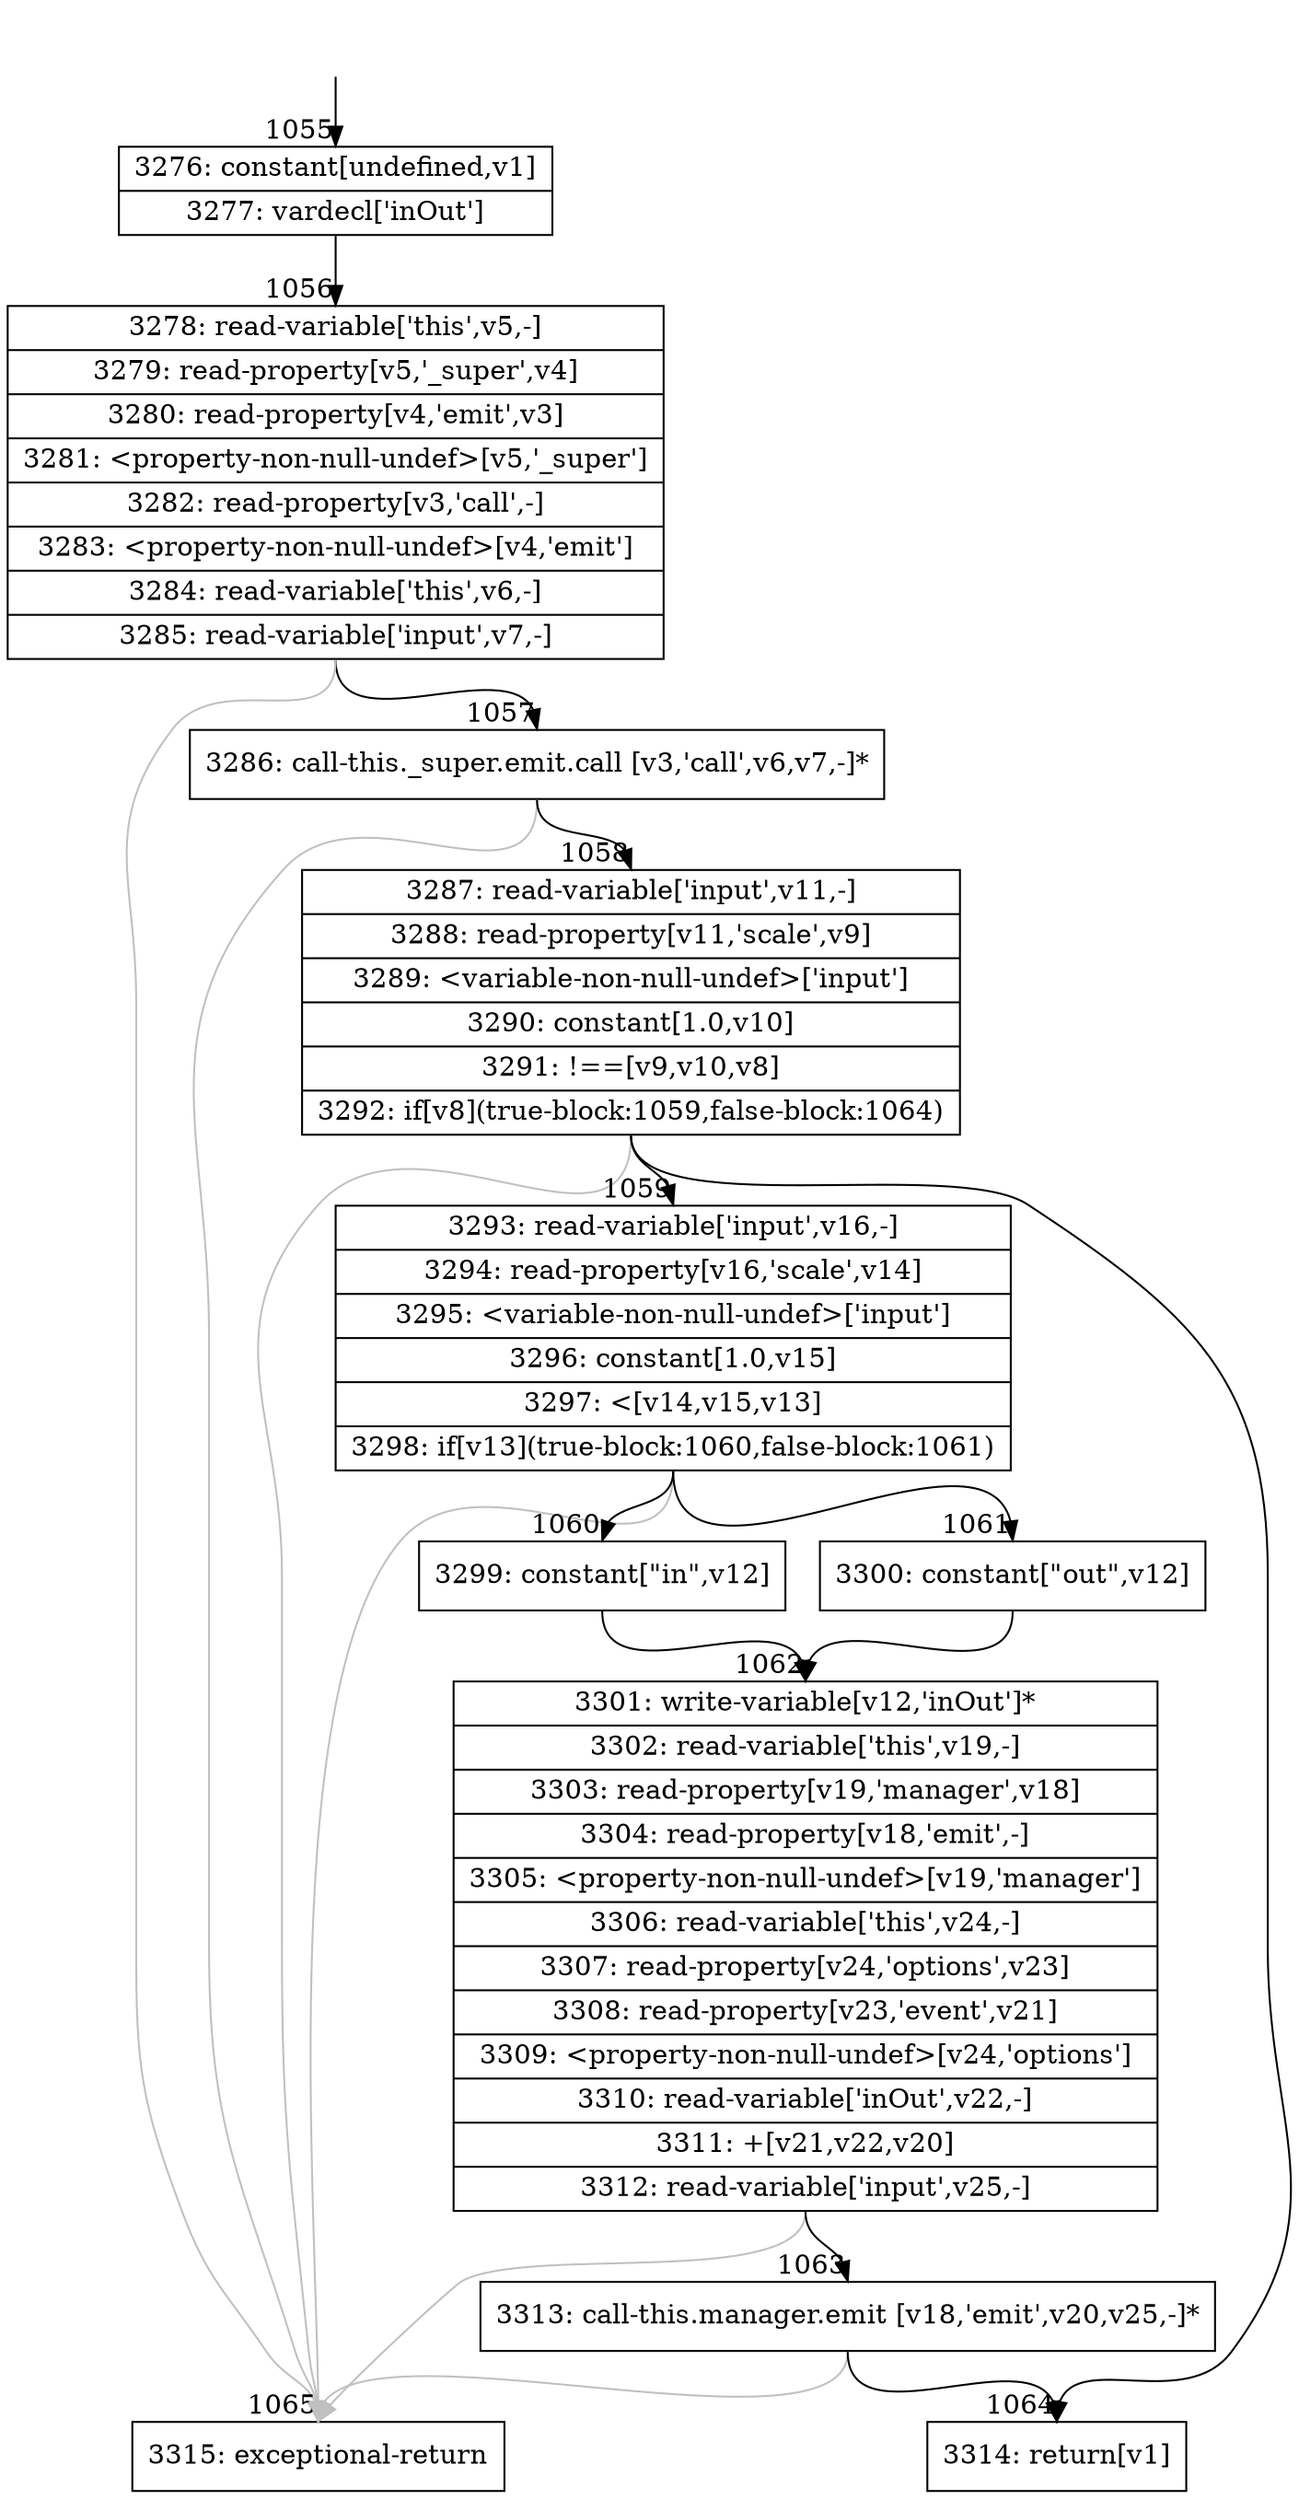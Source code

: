 digraph {
rankdir="TD"
BB_entry96[shape=none,label=""];
BB_entry96 -> BB1055 [tailport=s, headport=n, headlabel="    1055"]
BB1055 [shape=record label="{3276: constant[undefined,v1]|3277: vardecl['inOut']}" ] 
BB1055 -> BB1056 [tailport=s, headport=n, headlabel="      1056"]
BB1056 [shape=record label="{3278: read-variable['this',v5,-]|3279: read-property[v5,'_super',v4]|3280: read-property[v4,'emit',v3]|3281: \<property-non-null-undef\>[v5,'_super']|3282: read-property[v3,'call',-]|3283: \<property-non-null-undef\>[v4,'emit']|3284: read-variable['this',v6,-]|3285: read-variable['input',v7,-]}" ] 
BB1056 -> BB1057 [tailport=s, headport=n, headlabel="      1057"]
BB1056 -> BB1065 [tailport=s, headport=n, color=gray, headlabel="      1065"]
BB1057 [shape=record label="{3286: call-this._super.emit.call [v3,'call',v6,v7,-]*}" ] 
BB1057 -> BB1058 [tailport=s, headport=n, headlabel="      1058"]
BB1057 -> BB1065 [tailport=s, headport=n, color=gray]
BB1058 [shape=record label="{3287: read-variable['input',v11,-]|3288: read-property[v11,'scale',v9]|3289: \<variable-non-null-undef\>['input']|3290: constant[1.0,v10]|3291: !==[v9,v10,v8]|3292: if[v8](true-block:1059,false-block:1064)}" ] 
BB1058 -> BB1059 [tailport=s, headport=n, headlabel="      1059"]
BB1058 -> BB1064 [tailport=s, headport=n, headlabel="      1064"]
BB1058 -> BB1065 [tailport=s, headport=n, color=gray]
BB1059 [shape=record label="{3293: read-variable['input',v16,-]|3294: read-property[v16,'scale',v14]|3295: \<variable-non-null-undef\>['input']|3296: constant[1.0,v15]|3297: \<[v14,v15,v13]|3298: if[v13](true-block:1060,false-block:1061)}" ] 
BB1059 -> BB1060 [tailport=s, headport=n, headlabel="      1060"]
BB1059 -> BB1061 [tailport=s, headport=n, headlabel="      1061"]
BB1059 -> BB1065 [tailport=s, headport=n, color=gray]
BB1060 [shape=record label="{3299: constant[\"in\",v12]}" ] 
BB1060 -> BB1062 [tailport=s, headport=n, headlabel="      1062"]
BB1061 [shape=record label="{3300: constant[\"out\",v12]}" ] 
BB1061 -> BB1062 [tailport=s, headport=n]
BB1062 [shape=record label="{3301: write-variable[v12,'inOut']*|3302: read-variable['this',v19,-]|3303: read-property[v19,'manager',v18]|3304: read-property[v18,'emit',-]|3305: \<property-non-null-undef\>[v19,'manager']|3306: read-variable['this',v24,-]|3307: read-property[v24,'options',v23]|3308: read-property[v23,'event',v21]|3309: \<property-non-null-undef\>[v24,'options']|3310: read-variable['inOut',v22,-]|3311: +[v21,v22,v20]|3312: read-variable['input',v25,-]}" ] 
BB1062 -> BB1063 [tailport=s, headport=n, headlabel="      1063"]
BB1062 -> BB1065 [tailport=s, headport=n, color=gray]
BB1063 [shape=record label="{3313: call-this.manager.emit [v18,'emit',v20,v25,-]*}" ] 
BB1063 -> BB1064 [tailport=s, headport=n]
BB1063 -> BB1065 [tailport=s, headport=n, color=gray]
BB1064 [shape=record label="{3314: return[v1]}" ] 
BB1065 [shape=record label="{3315: exceptional-return}" ] 
//#$~ 1714
}
